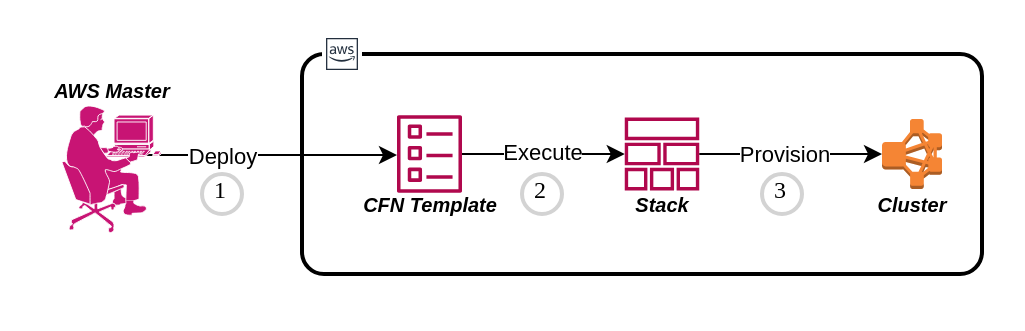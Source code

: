<mxfile version="21.3.8" type="device">
  <diagram name="Page-1" id="CFAFLqJ_G5SUtvNV4osp">
    <mxGraphModel dx="1806" dy="506" grid="1" gridSize="10" guides="1" tooltips="1" connect="1" arrows="1" fold="1" page="1" pageScale="1" pageWidth="827" pageHeight="1169" math="0" shadow="0">
      <root>
        <mxCell id="0" />
        <mxCell id="1" parent="0" />
        <mxCell id="kM8jnqrY62RlHILY-HIL-9" style="edgeStyle=orthogonalEdgeStyle;rounded=0;orthogonalLoop=1;jettySize=auto;html=1;" edge="1" parent="1" target="kM8jnqrY62RlHILY-HIL-11">
          <mxGeometry relative="1" as="geometry">
            <mxPoint x="10" y="360.486" as="sourcePoint" />
            <Array as="points">
              <mxPoint x="74" y="360" />
              <mxPoint x="74" y="360" />
            </Array>
          </mxGeometry>
        </mxCell>
        <mxCell id="kM8jnqrY62RlHILY-HIL-10" value="Deploy" style="edgeLabel;html=1;align=center;verticalAlign=middle;resizable=0;points=[];" vertex="1" connectable="0" parent="kM8jnqrY62RlHILY-HIL-9">
          <mxGeometry x="-0.233" y="1" relative="1" as="geometry">
            <mxPoint x="-9" y="1" as="offset" />
          </mxGeometry>
        </mxCell>
        <mxCell id="kM8jnqrY62RlHILY-HIL-5" value="" style="rounded=1;arcSize=10;dashed=0;fillColor=none;gradientColor=none;strokeWidth=2;" vertex="1" parent="1">
          <mxGeometry x="90" y="310" width="340" height="110" as="geometry" />
        </mxCell>
        <mxCell id="kM8jnqrY62RlHILY-HIL-8" value="" style="sketch=0;outlineConnect=0;fontColor=#232F3E;gradientColor=none;strokeColor=#232F3E;fillColor=#ffffff;dashed=0;verticalLabelPosition=bottom;verticalAlign=top;align=center;html=1;fontSize=12;fontStyle=0;aspect=fixed;shape=mxgraph.aws4.resourceIcon;resIcon=mxgraph.aws4.aws_cloud;" vertex="1" parent="1">
          <mxGeometry x="100" y="300" width="20" height="20" as="geometry" />
        </mxCell>
        <mxCell id="kM8jnqrY62RlHILY-HIL-16" style="edgeStyle=orthogonalEdgeStyle;rounded=0;orthogonalLoop=1;jettySize=auto;html=1;" edge="1" parent="1" source="kM8jnqrY62RlHILY-HIL-11" target="kM8jnqrY62RlHILY-HIL-12">
          <mxGeometry relative="1" as="geometry" />
        </mxCell>
        <mxCell id="kM8jnqrY62RlHILY-HIL-17" value="Execute" style="edgeLabel;html=1;align=center;verticalAlign=middle;resizable=0;points=[];" vertex="1" connectable="0" parent="kM8jnqrY62RlHILY-HIL-16">
          <mxGeometry x="-0.205" relative="1" as="geometry">
            <mxPoint x="7" y="-1" as="offset" />
          </mxGeometry>
        </mxCell>
        <mxCell id="kM8jnqrY62RlHILY-HIL-11" value="" style="sketch=0;outlineConnect=0;fontColor=#232F3E;gradientColor=none;fillColor=#B0084D;strokeColor=none;dashed=0;verticalLabelPosition=bottom;verticalAlign=top;align=center;html=1;fontSize=12;fontStyle=0;aspect=fixed;pointerEvents=1;shape=mxgraph.aws4.template;" vertex="1" parent="1">
          <mxGeometry x="137.5" y="340.5" width="32.5" height="39" as="geometry" />
        </mxCell>
        <mxCell id="kM8jnqrY62RlHILY-HIL-18" style="edgeStyle=orthogonalEdgeStyle;rounded=0;orthogonalLoop=1;jettySize=auto;html=1;entryX=0;entryY=0.5;entryDx=0;entryDy=0;entryPerimeter=0;" edge="1" parent="1" source="kM8jnqrY62RlHILY-HIL-12" target="kM8jnqrY62RlHILY-HIL-13">
          <mxGeometry relative="1" as="geometry" />
        </mxCell>
        <mxCell id="kM8jnqrY62RlHILY-HIL-21" value="Provision" style="edgeLabel;html=1;align=center;verticalAlign=middle;resizable=0;points=[];" vertex="1" connectable="0" parent="kM8jnqrY62RlHILY-HIL-18">
          <mxGeometry x="-0.256" relative="1" as="geometry">
            <mxPoint x="8" as="offset" />
          </mxGeometry>
        </mxCell>
        <mxCell id="kM8jnqrY62RlHILY-HIL-12" value="" style="sketch=0;outlineConnect=0;fontColor=#232F3E;gradientColor=none;fillColor=#B0084D;strokeColor=none;dashed=0;verticalLabelPosition=bottom;verticalAlign=top;align=center;html=1;fontSize=12;fontStyle=0;aspect=fixed;pointerEvents=1;shape=mxgraph.aws4.stack;" vertex="1" parent="1">
          <mxGeometry x="251.27" y="341.75" width="37.46" height="36.5" as="geometry" />
        </mxCell>
        <mxCell id="kM8jnqrY62RlHILY-HIL-13" value="" style="outlineConnect=0;dashed=0;verticalLabelPosition=bottom;verticalAlign=top;align=center;html=1;shape=mxgraph.aws3.emr_cluster;fillColor=#F58534;gradientColor=none;" vertex="1" parent="1">
          <mxGeometry x="380" y="342.5" width="30" height="35" as="geometry" />
        </mxCell>
        <mxCell id="kM8jnqrY62RlHILY-HIL-14" value="&lt;font style=&quot;font-size: 10px;&quot;&gt;CFN Template&lt;/font&gt;" style="text;html=1;strokeColor=none;fillColor=none;align=center;verticalAlign=middle;whiteSpace=wrap;rounded=0;fontStyle=3" vertex="1" parent="1">
          <mxGeometry x="116.88" y="370" width="73.75" height="30" as="geometry" />
        </mxCell>
        <mxCell id="kM8jnqrY62RlHILY-HIL-19" value="&lt;font style=&quot;font-size: 10px;&quot;&gt;Stack&lt;/font&gt;" style="text;html=1;strokeColor=none;fillColor=none;align=center;verticalAlign=middle;whiteSpace=wrap;rounded=0;fontStyle=3" vertex="1" parent="1">
          <mxGeometry x="233.12" y="370" width="73.75" height="30" as="geometry" />
        </mxCell>
        <mxCell id="kM8jnqrY62RlHILY-HIL-20" value="&lt;font style=&quot;font-size: 10px;&quot;&gt;Cluster&lt;/font&gt;" style="text;html=1;strokeColor=none;fillColor=none;align=center;verticalAlign=middle;whiteSpace=wrap;rounded=0;fontStyle=3" vertex="1" parent="1">
          <mxGeometry x="358.13" y="370" width="73.75" height="30" as="geometry" />
        </mxCell>
        <mxCell id="kM8jnqrY62RlHILY-HIL-24" value="" style="rounded=1;whiteSpace=wrap;html=1;fillColor=none;strokeColor=#ffffff;" vertex="1" parent="1">
          <mxGeometry x="-60" y="283.62" width="510" height="162.75" as="geometry" />
        </mxCell>
        <mxCell id="kM8jnqrY62RlHILY-HIL-25" value="" style="shape=mxgraph.cisco.people.pc_man;html=1;pointerEvents=1;dashed=0;fillColor=#c81474;strokeColor=#ffffff;strokeWidth=2;verticalLabelPosition=bottom;verticalAlign=top;align=center;outlineConnect=0;" vertex="1" parent="1">
          <mxGeometry x="-30" y="335.5" width="50" height="64.5" as="geometry" />
        </mxCell>
        <mxCell id="kM8jnqrY62RlHILY-HIL-26" value="&lt;font style=&quot;font-size: 10px;&quot;&gt;AWS Master&lt;/font&gt;" style="text;html=1;strokeColor=none;fillColor=none;align=center;verticalAlign=middle;whiteSpace=wrap;rounded=0;fontStyle=3" vertex="1" parent="1">
          <mxGeometry x="-35.94" y="315" width="61.87" height="25.5" as="geometry" />
        </mxCell>
        <mxCell id="kM8jnqrY62RlHILY-HIL-29" value="1" style="ellipse;whiteSpace=wrap;html=1;aspect=fixed;strokeWidth=2;fontFamily=Tahoma;spacingBottom=4;spacingRight=2;strokeColor=#d3d3d3;" vertex="1" parent="1">
          <mxGeometry x="40" y="370" width="20" height="20" as="geometry" />
        </mxCell>
        <mxCell id="kM8jnqrY62RlHILY-HIL-30" value="2" style="ellipse;whiteSpace=wrap;html=1;aspect=fixed;strokeWidth=2;fontFamily=Tahoma;spacingBottom=4;spacingRight=2;strokeColor=#d3d3d3;" vertex="1" parent="1">
          <mxGeometry x="200" y="370" width="20" height="20" as="geometry" />
        </mxCell>
        <mxCell id="kM8jnqrY62RlHILY-HIL-31" value="3" style="ellipse;whiteSpace=wrap;html=1;aspect=fixed;strokeWidth=2;fontFamily=Tahoma;spacingBottom=4;spacingRight=2;strokeColor=#d3d3d3;" vertex="1" parent="1">
          <mxGeometry x="320" y="370" width="20" height="20" as="geometry" />
        </mxCell>
      </root>
    </mxGraphModel>
  </diagram>
</mxfile>
